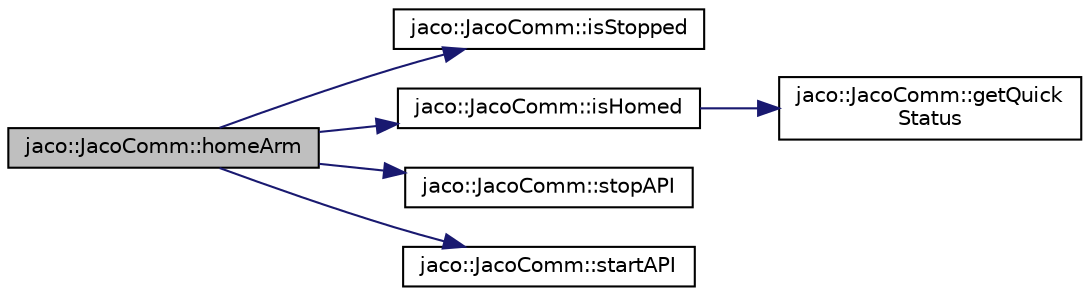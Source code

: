 digraph "jaco::JacoComm::homeArm"
{
  edge [fontname="Helvetica",fontsize="10",labelfontname="Helvetica",labelfontsize="10"];
  node [fontname="Helvetica",fontsize="10",shape=record];
  rankdir="LR";
  Node1 [label="jaco::JacoComm::homeArm",height=0.2,width=0.4,color="black", fillcolor="grey75", style="filled", fontcolor="black"];
  Node1 -> Node2 [color="midnightblue",fontsize="10",style="solid"];
  Node2 [label="jaco::JacoComm::isStopped",height=0.2,width=0.4,color="black", fillcolor="white", style="filled",URL="$classjaco_1_1_jaco_comm.html#a872b8033cda5a9fe4ccdca2e89aa03d1"];
  Node1 -> Node3 [color="midnightblue",fontsize="10",style="solid"];
  Node3 [label="jaco::JacoComm::isHomed",height=0.2,width=0.4,color="black", fillcolor="white", style="filled",URL="$classjaco_1_1_jaco_comm.html#a0e7d5984a2c6ed956da7e07e6c97ba5f",tooltip="Determines whether the arm has returned to its \"Home\" state. "];
  Node3 -> Node4 [color="midnightblue",fontsize="10",style="solid"];
  Node4 [label="jaco::JacoComm::getQuick\lStatus",height=0.2,width=0.4,color="black", fillcolor="white", style="filled",URL="$classjaco_1_1_jaco_comm.html#a29384597e710d4cbb4e1f2ae6b7d7e50",tooltip="API call to obtain the current \"quick status\". "];
  Node1 -> Node5 [color="midnightblue",fontsize="10",style="solid"];
  Node5 [label="jaco::JacoComm::stopAPI",height=0.2,width=0.4,color="black", fillcolor="white", style="filled",URL="$classjaco_1_1_jaco_comm.html#a54862830cd6414ae3ae48e46e54bf798"];
  Node1 -> Node6 [color="midnightblue",fontsize="10",style="solid"];
  Node6 [label="jaco::JacoComm::startAPI",height=0.2,width=0.4,color="black", fillcolor="white", style="filled",URL="$classjaco_1_1_jaco_comm.html#a6b2a1fabc4e6c30da42c9a5e26757398"];
}
